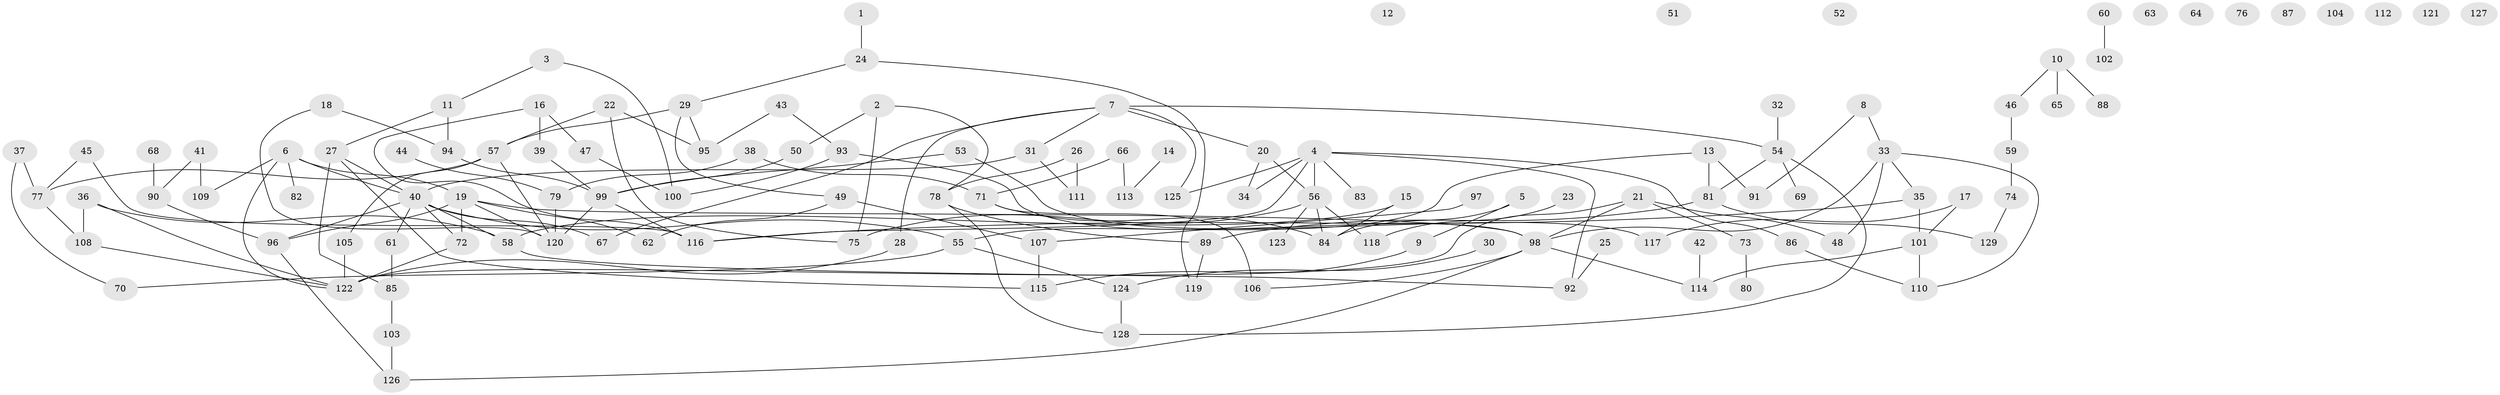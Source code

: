 // Generated by graph-tools (version 1.1) at 2025/25/03/09/25 03:25:18]
// undirected, 129 vertices, 164 edges
graph export_dot {
graph [start="1"]
  node [color=gray90,style=filled];
  1;
  2;
  3;
  4;
  5;
  6;
  7;
  8;
  9;
  10;
  11;
  12;
  13;
  14;
  15;
  16;
  17;
  18;
  19;
  20;
  21;
  22;
  23;
  24;
  25;
  26;
  27;
  28;
  29;
  30;
  31;
  32;
  33;
  34;
  35;
  36;
  37;
  38;
  39;
  40;
  41;
  42;
  43;
  44;
  45;
  46;
  47;
  48;
  49;
  50;
  51;
  52;
  53;
  54;
  55;
  56;
  57;
  58;
  59;
  60;
  61;
  62;
  63;
  64;
  65;
  66;
  67;
  68;
  69;
  70;
  71;
  72;
  73;
  74;
  75;
  76;
  77;
  78;
  79;
  80;
  81;
  82;
  83;
  84;
  85;
  86;
  87;
  88;
  89;
  90;
  91;
  92;
  93;
  94;
  95;
  96;
  97;
  98;
  99;
  100;
  101;
  102;
  103;
  104;
  105;
  106;
  107;
  108;
  109;
  110;
  111;
  112;
  113;
  114;
  115;
  116;
  117;
  118;
  119;
  120;
  121;
  122;
  123;
  124;
  125;
  126;
  127;
  128;
  129;
  1 -- 24;
  2 -- 50;
  2 -- 75;
  2 -- 78;
  3 -- 11;
  3 -- 100;
  4 -- 34;
  4 -- 56;
  4 -- 83;
  4 -- 86;
  4 -- 92;
  4 -- 116;
  4 -- 125;
  5 -- 9;
  5 -- 84;
  6 -- 19;
  6 -- 40;
  6 -- 82;
  6 -- 109;
  6 -- 122;
  7 -- 20;
  7 -- 28;
  7 -- 31;
  7 -- 54;
  7 -- 67;
  7 -- 125;
  8 -- 33;
  8 -- 91;
  9 -- 115;
  10 -- 46;
  10 -- 65;
  10 -- 88;
  11 -- 27;
  11 -- 94;
  13 -- 55;
  13 -- 81;
  13 -- 91;
  14 -- 113;
  15 -- 58;
  15 -- 84;
  16 -- 39;
  16 -- 47;
  16 -- 116;
  17 -- 101;
  17 -- 117;
  18 -- 94;
  18 -- 120;
  19 -- 62;
  19 -- 72;
  19 -- 96;
  19 -- 98;
  19 -- 120;
  20 -- 34;
  20 -- 56;
  21 -- 48;
  21 -- 73;
  21 -- 98;
  21 -- 122;
  22 -- 57;
  22 -- 75;
  22 -- 95;
  23 -- 118;
  24 -- 29;
  24 -- 119;
  25 -- 92;
  26 -- 78;
  26 -- 111;
  27 -- 40;
  27 -- 85;
  27 -- 115;
  28 -- 122;
  29 -- 49;
  29 -- 57;
  29 -- 95;
  30 -- 124;
  31 -- 40;
  31 -- 111;
  32 -- 54;
  33 -- 35;
  33 -- 48;
  33 -- 98;
  33 -- 110;
  35 -- 101;
  35 -- 116;
  36 -- 58;
  36 -- 108;
  36 -- 122;
  37 -- 70;
  37 -- 77;
  38 -- 71;
  38 -- 79;
  39 -- 99;
  40 -- 55;
  40 -- 58;
  40 -- 61;
  40 -- 67;
  40 -- 72;
  40 -- 96;
  41 -- 90;
  41 -- 109;
  42 -- 114;
  43 -- 93;
  43 -- 95;
  44 -- 79;
  45 -- 77;
  45 -- 116;
  46 -- 59;
  47 -- 100;
  49 -- 62;
  49 -- 107;
  50 -- 99;
  53 -- 99;
  53 -- 117;
  54 -- 69;
  54 -- 81;
  54 -- 128;
  55 -- 70;
  55 -- 124;
  56 -- 75;
  56 -- 84;
  56 -- 118;
  56 -- 123;
  57 -- 77;
  57 -- 105;
  57 -- 120;
  58 -- 92;
  59 -- 74;
  60 -- 102;
  61 -- 85;
  66 -- 71;
  66 -- 113;
  68 -- 90;
  71 -- 84;
  71 -- 106;
  72 -- 122;
  73 -- 80;
  74 -- 129;
  77 -- 108;
  78 -- 89;
  78 -- 128;
  79 -- 120;
  81 -- 89;
  81 -- 129;
  85 -- 103;
  86 -- 110;
  89 -- 119;
  90 -- 96;
  93 -- 98;
  93 -- 100;
  94 -- 99;
  96 -- 126;
  97 -- 107;
  98 -- 106;
  98 -- 114;
  98 -- 126;
  99 -- 116;
  99 -- 120;
  101 -- 110;
  101 -- 114;
  103 -- 126;
  105 -- 122;
  107 -- 115;
  108 -- 122;
  124 -- 128;
}
